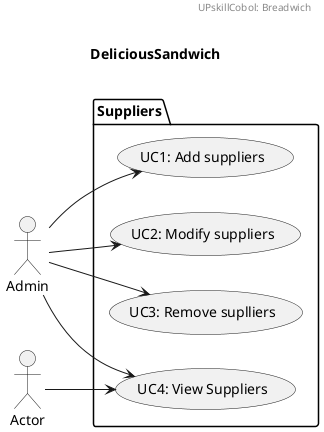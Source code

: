 @startuml
left to right direction

header
UPskillCobol: Breadwich
endheader

title \nDeliciousSandwich\n



package Suppliers {
  usecase "UC1: Add suppliers" as UC1
  usecase "UC2: Modify suppliers" as UC2
  usecase "UC3: Remove suplliers" as UC3
  usecase "UC4: View Suppliers" as UC4
}

Admin --> UC1
Admin --> UC2
Admin --> UC3
Admin --> UC4
Actor --> UC4
@enduml
